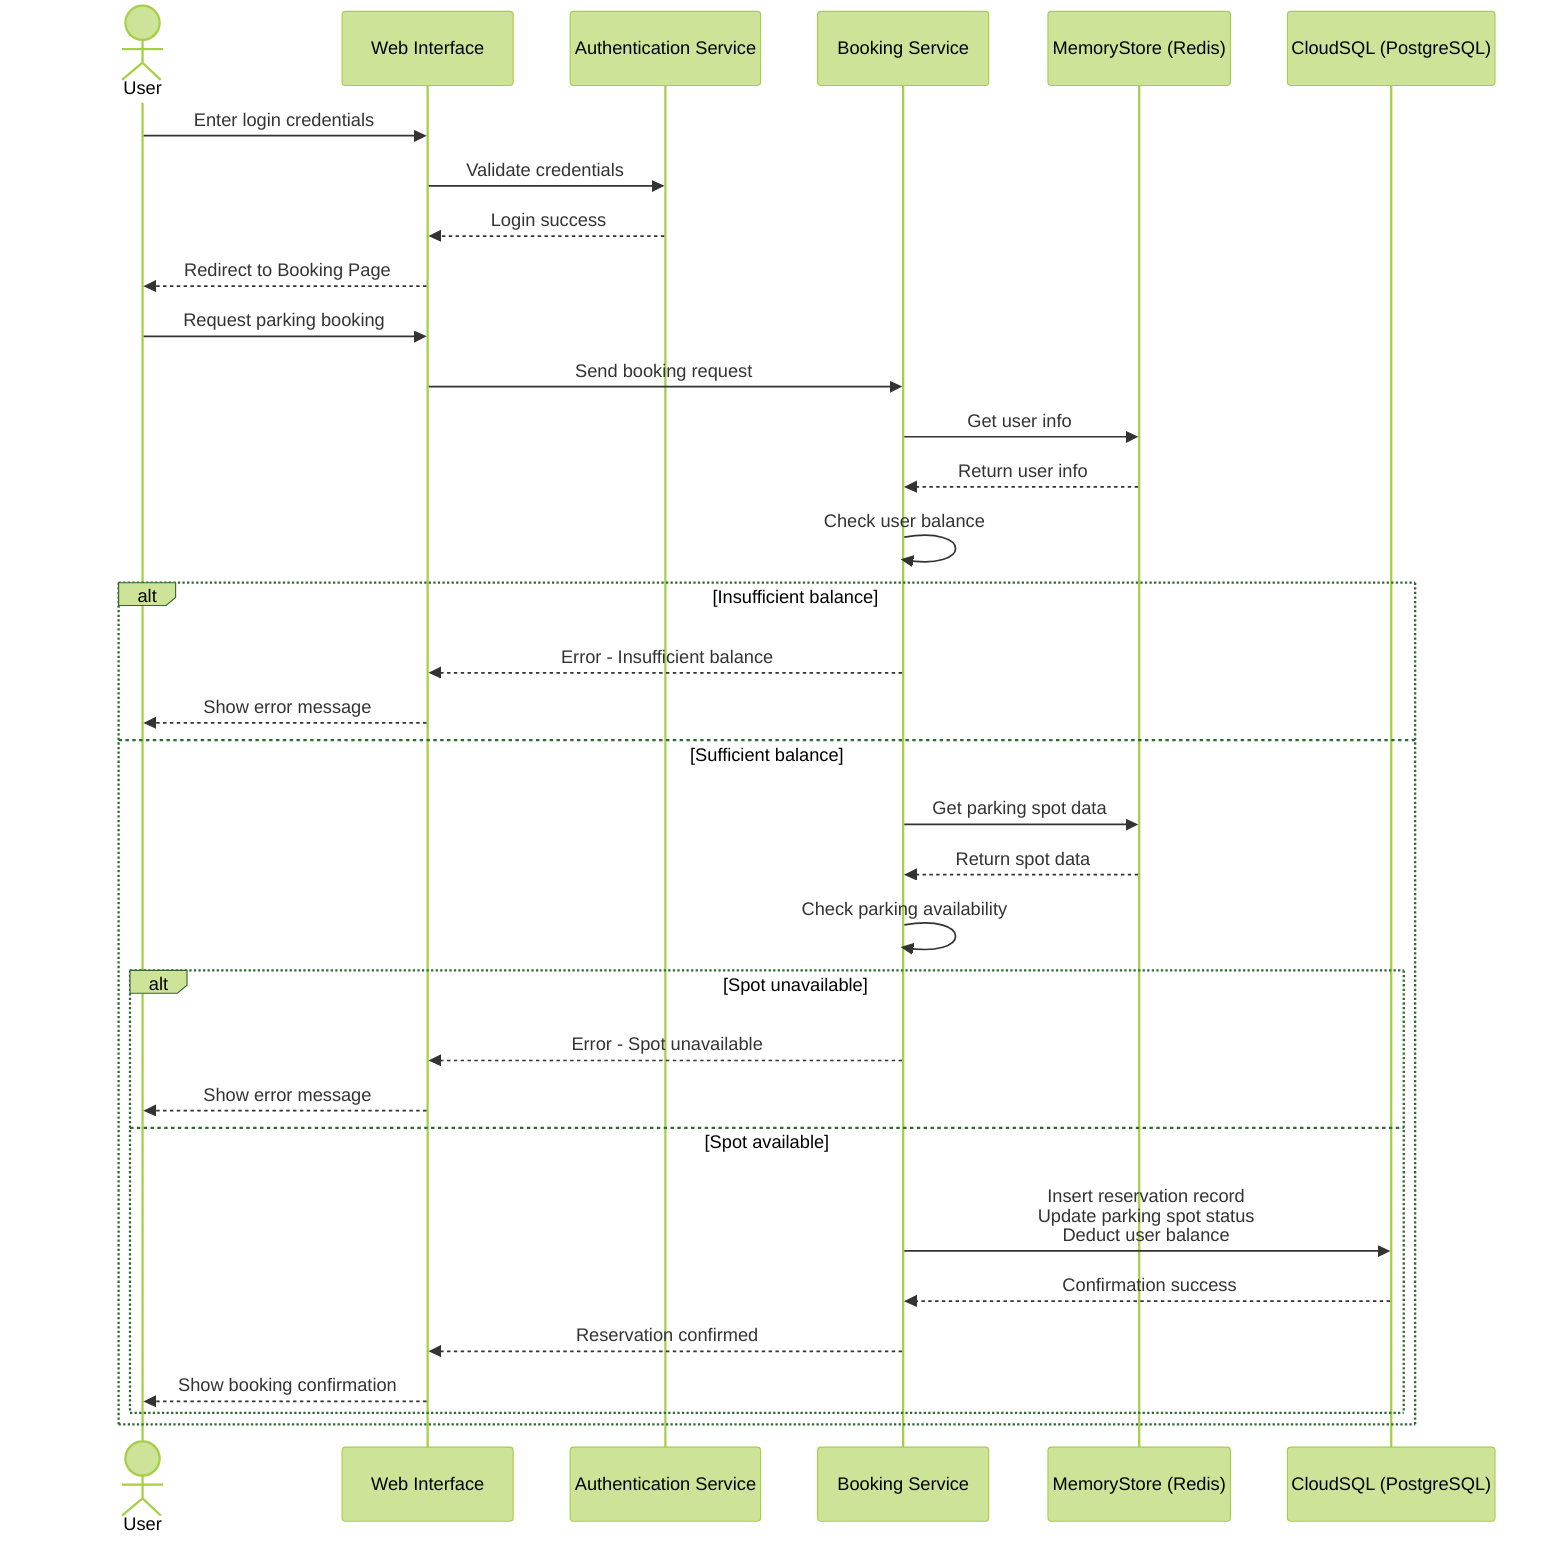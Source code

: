 ---
config:
  theme: forest
---
sequenceDiagram
    actor User
    participant UI as Web Interface
    participant Auth as Authentication Service
    participant Booking as Booking Service
    participant Cache as MemoryStore (Redis)
    participant DB as CloudSQL (PostgreSQL)
    User->>UI: Enter login credentials
    UI->>Auth: Validate credentials
    Auth-->>UI: Login success
    UI-->>User: Redirect to Booking Page
    User->>UI: Request parking booking
    UI->>Booking: Send booking request
    Booking->>Cache: Get user info
    Cache-->>Booking: Return user info
    Booking->>Booking: Check user balance
    alt Insufficient balance
        Booking-->>UI: Error - Insufficient balance
        UI-->>User: Show error message
    else Sufficient balance
        Booking->>Cache: Get parking spot data
        Cache-->>Booking: Return spot data
        Booking->>Booking: Check parking availability
        alt Spot unavailable
            Booking-->>UI: Error - Spot unavailable
            UI-->>User: Show error message
        else Spot available
            Booking->>DB: Insert reservation record<br/>Update parking spot status<br/>Deduct user balance
            DB-->>Booking: Confirmation success
            Booking-->>UI: Reservation confirmed
            UI-->>User: Show booking confirmation
        end
    end